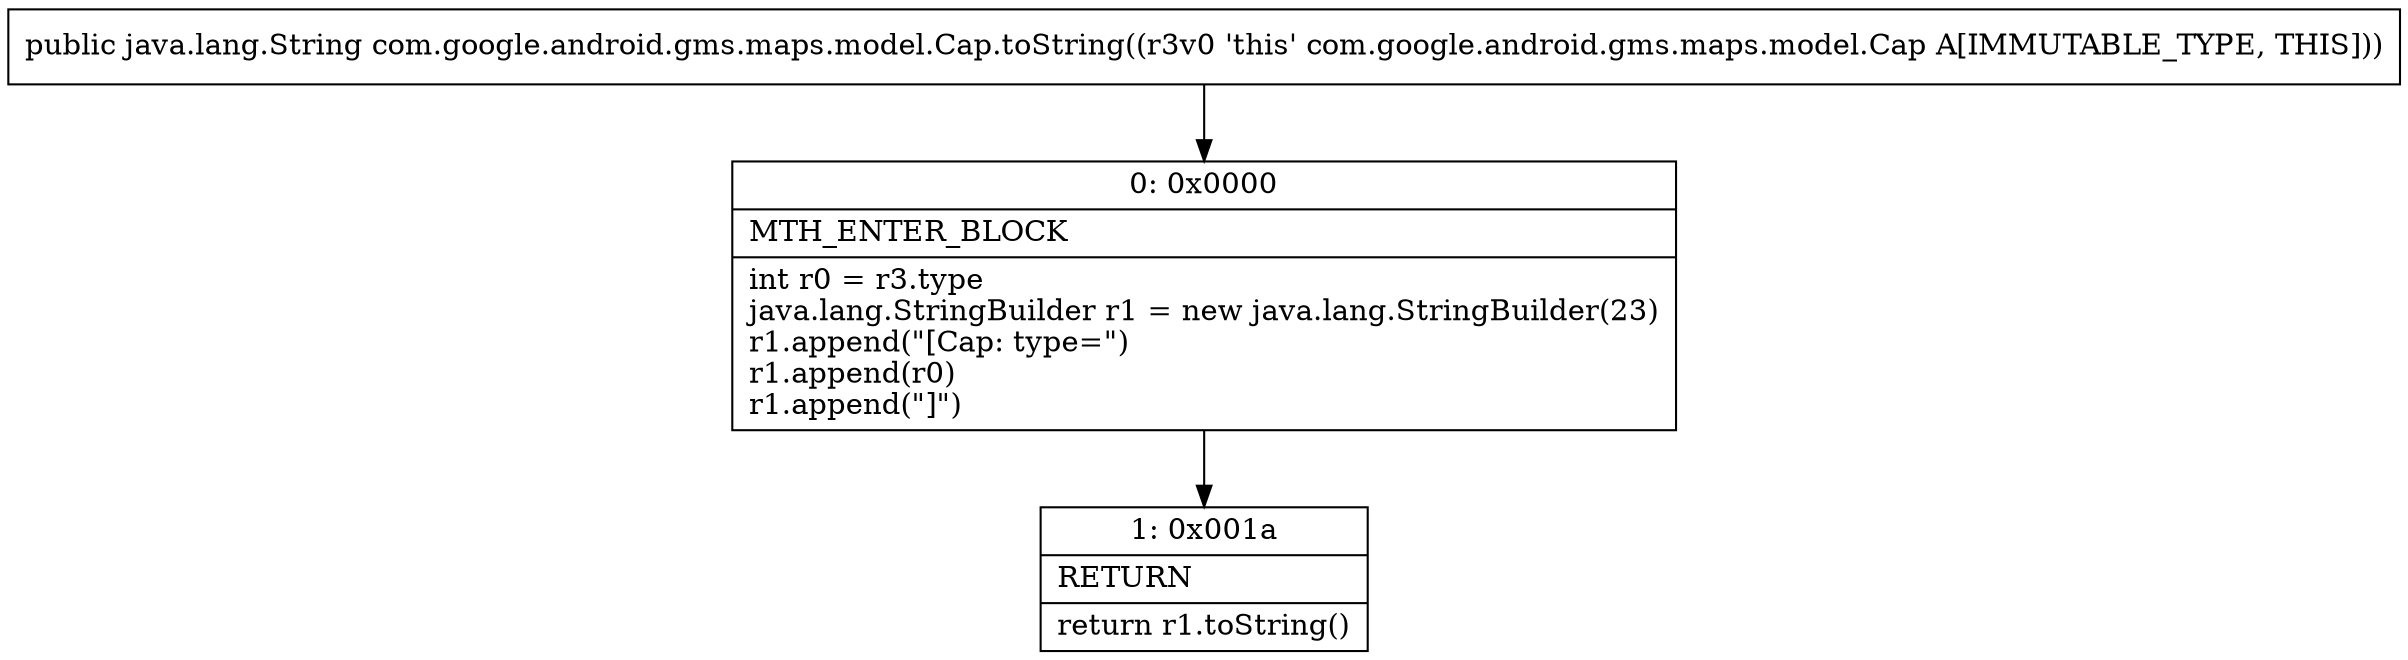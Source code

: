 digraph "CFG forcom.google.android.gms.maps.model.Cap.toString()Ljava\/lang\/String;" {
Node_0 [shape=record,label="{0\:\ 0x0000|MTH_ENTER_BLOCK\l|int r0 = r3.type\ljava.lang.StringBuilder r1 = new java.lang.StringBuilder(23)\lr1.append(\"[Cap: type=\")\lr1.append(r0)\lr1.append(\"]\")\l}"];
Node_1 [shape=record,label="{1\:\ 0x001a|RETURN\l|return r1.toString()\l}"];
MethodNode[shape=record,label="{public java.lang.String com.google.android.gms.maps.model.Cap.toString((r3v0 'this' com.google.android.gms.maps.model.Cap A[IMMUTABLE_TYPE, THIS])) }"];
MethodNode -> Node_0;
Node_0 -> Node_1;
}


